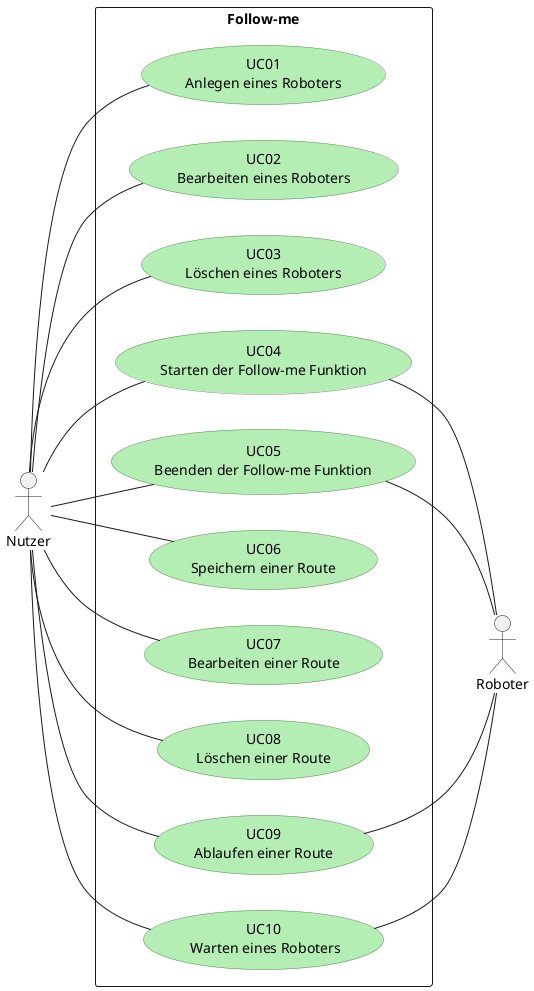 @startuml example-usecase-diagram
left to right direction

' skin parameters for usecase with special stereotype
skinparam usecase<<unspezifiziert>> {
  BackgroundColor #B4EEB4
  BorderColor 		#698b69
  StereotypeFontColor #black
  StereotypeFontSize 10
}


actor Nutzer
actor Roboter

rectangle "Follow-me" {
  usecase "UC01\nAnlegen eines Roboters" as uc01 #B4EEB4;line:698b69
  usecase "UC02\nBearbeiten eines Roboters" as uc02 #B4EEB4;line:698b69
  usecase "UC03\nLöschen eines Roboters" as uc03 #B4EEB4;line:698b69
  usecase "UC04\nStarten der Follow-me Funktion" as uc04 #B4EEB4;line:698b69
  usecase "UC05\nBeenden der Follow-me Funktion"  as uc05 #B4EEB4;line:698b69
  usecase "UC06\nSpeichern einer Route" as uc06 #B4EEB4;line:698b69
  usecase "UC07\nBearbeiten einer Route"  as uc07 #B4EEB4;line:698b69
  usecase "UC08\nLöschen einer Route" as uc08 #B4EEB4;line:698b69
  usecase "UC09\nAblaufen einer Route"  as uc09 #B4EEB4;line:698b69
  usecase "UC10\n Warten eines Roboters"  as uc10 #B4EEB4;line:698b69



  ' single line:
  'usecase "UC05\nAnmeldedaten erfassen" as uc05
  ' multiple lines:

}

Nutzer -- uc01
Nutzer -- uc02
Nutzer -- uc03
Nutzer -- uc04
Nutzer -- uc05
Nutzer -- uc06
Nutzer -- uc07
Nutzer -- uc08
Nutzer -- uc09
Nutzer -- uc10
uc04 -- Roboter
uc05 -- Roboter
uc10 -- Roboter
uc09 -- Roboter 
@enduml